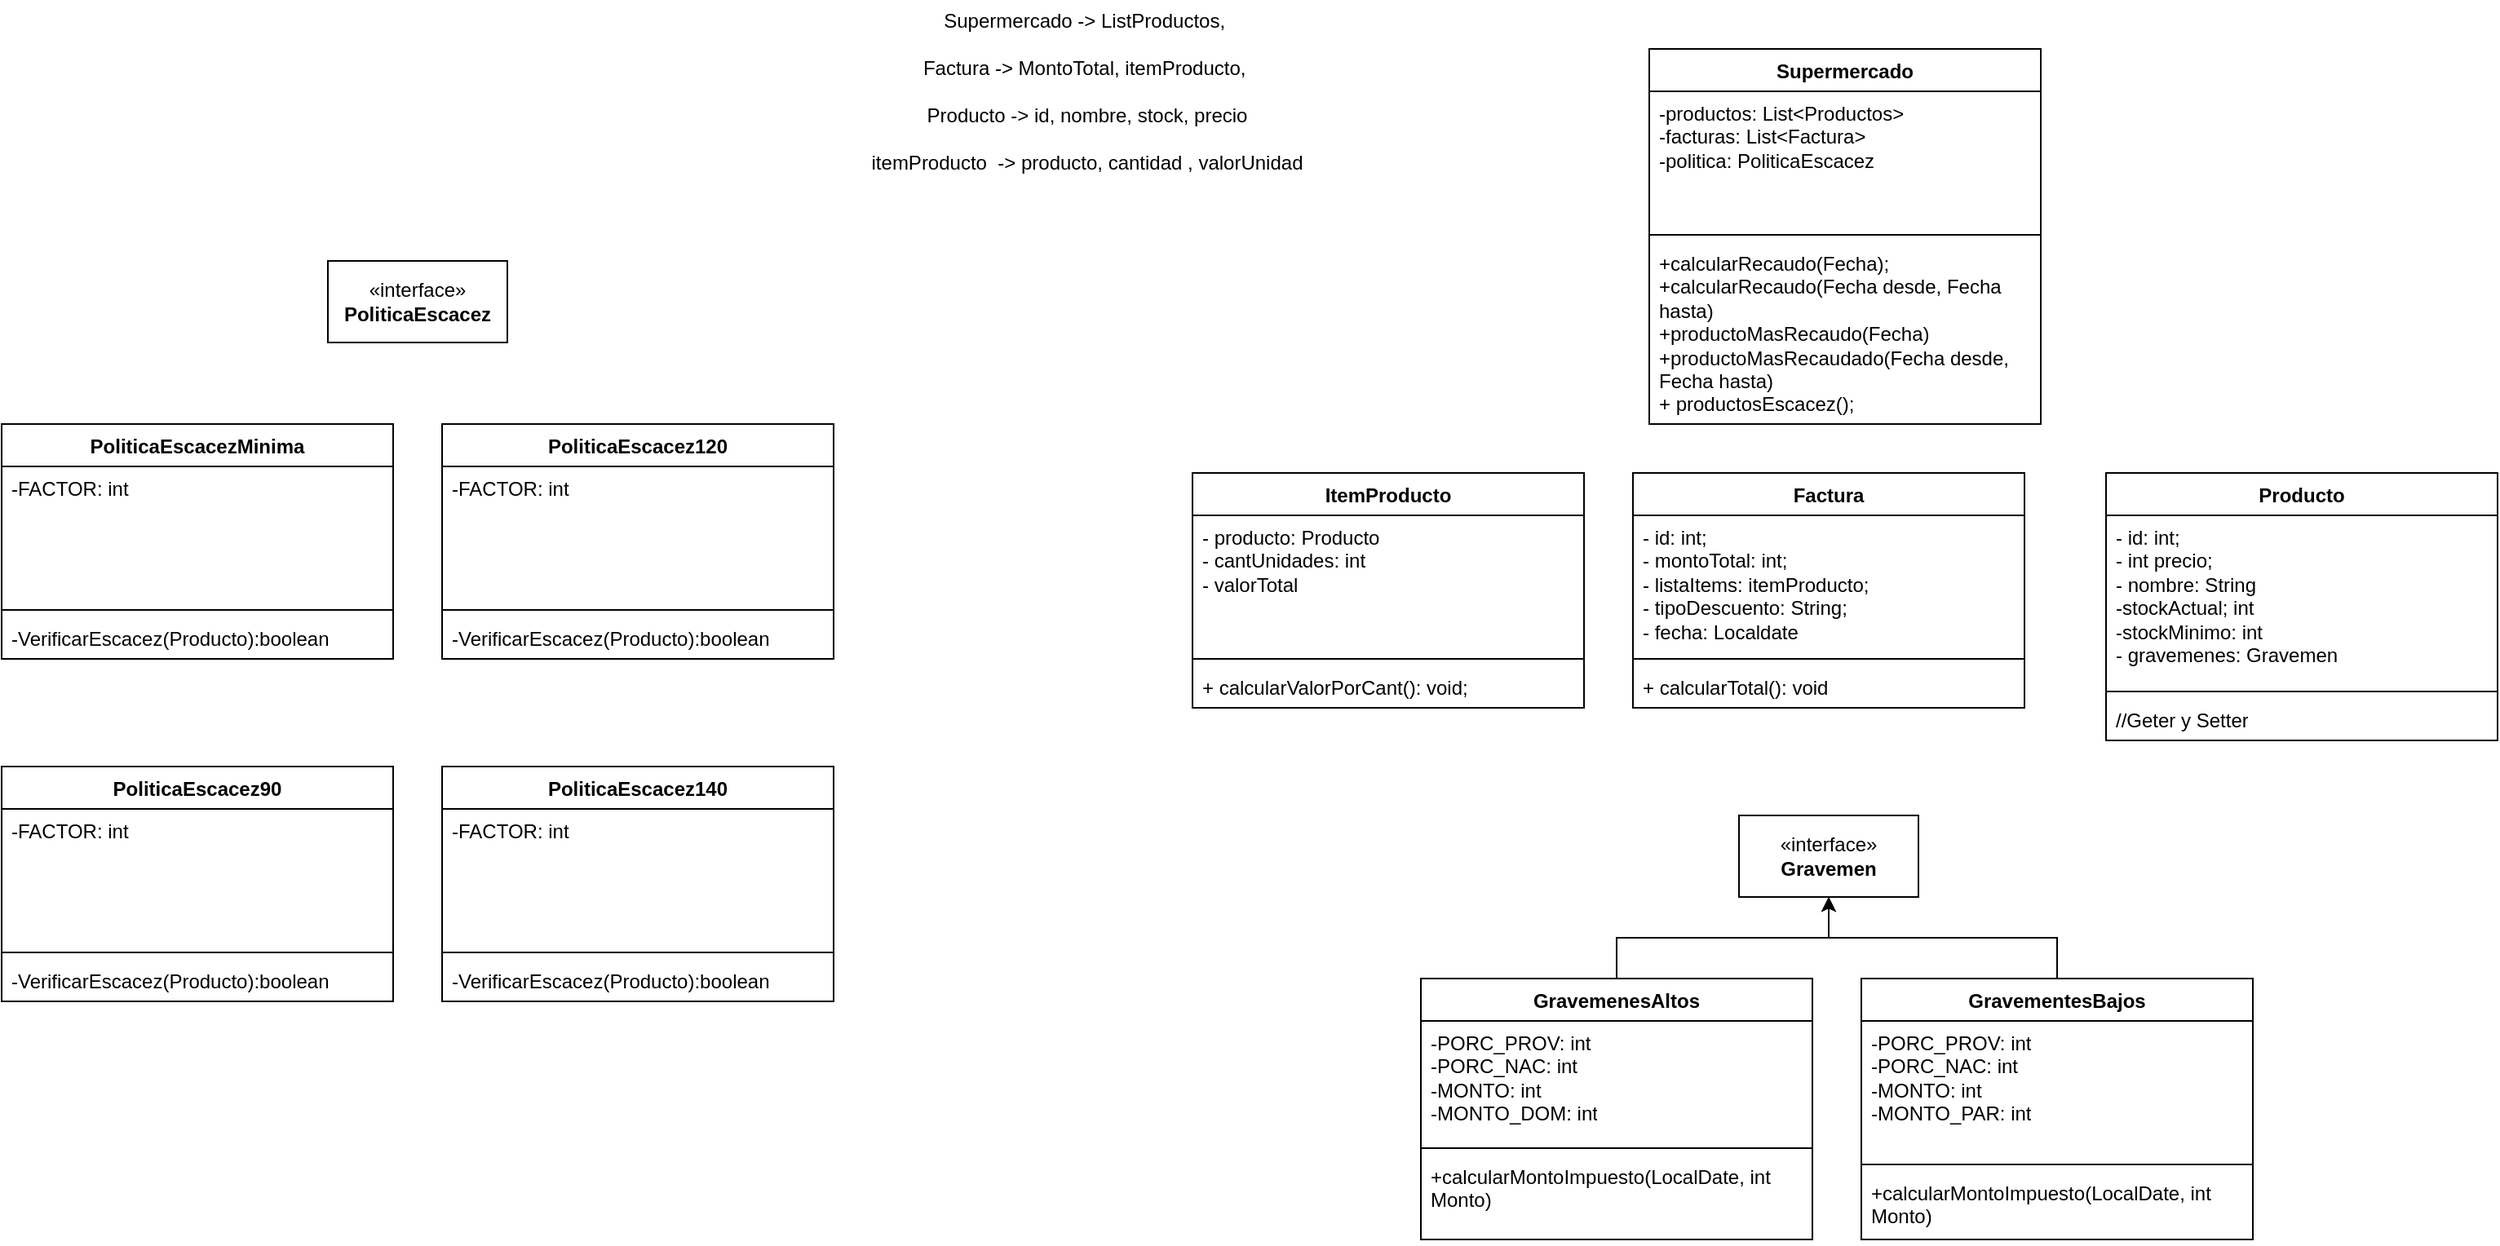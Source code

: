 <mxfile version="24.6.1" type="device">
  <diagram name="Page-1" id="jby3PDXUizckSa044d9u">
    <mxGraphModel dx="2901" dy="1020" grid="1" gridSize="10" guides="1" tooltips="1" connect="1" arrows="1" fold="1" page="1" pageScale="1" pageWidth="1169" pageHeight="827" math="0" shadow="0">
      <root>
        <mxCell id="0" />
        <mxCell id="1" parent="0" />
        <mxCell id="W6RqWeKhswv4tUXHCPIY-1" value="&lt;div&gt;Supermercado -&amp;gt; ListProductos,&amp;nbsp;&lt;/div&gt;&lt;div&gt;&lt;br&gt;&lt;/div&gt;&lt;div&gt;Factura -&amp;gt; MontoTotal, itemProducto,&amp;nbsp;&lt;/div&gt;&lt;div&gt;&lt;br&gt;&lt;/div&gt;Producto -&amp;gt; id, nombre, stock, precio&lt;div&gt;&lt;br&gt;&lt;/div&gt;&lt;div&gt;itemProducto&amp;nbsp; -&amp;gt; producto, cantidad , valorUnidad&lt;/div&gt;&lt;div&gt;&lt;br&gt;&lt;div&gt;&lt;br&gt;&lt;/div&gt;&lt;div&gt;&lt;br&gt;&lt;/div&gt;&lt;/div&gt;&lt;div&gt;&lt;br&gt;&lt;/div&gt;" style="text;html=1;align=center;verticalAlign=middle;resizable=0;points=[];autosize=1;strokeColor=none;fillColor=none;" vertex="1" parent="1">
          <mxGeometry x="-10" y="40" width="290" height="170" as="geometry" />
        </mxCell>
        <mxCell id="W6RqWeKhswv4tUXHCPIY-108" value="Factura" style="swimlane;fontStyle=1;align=center;verticalAlign=top;childLayout=stackLayout;horizontal=1;startSize=26;horizontalStack=0;resizeParent=1;resizeParentMax=0;resizeLast=0;collapsible=1;marginBottom=0;whiteSpace=wrap;html=1;" vertex="1" parent="1">
          <mxGeometry x="470" y="330" width="240" height="144" as="geometry" />
        </mxCell>
        <mxCell id="W6RqWeKhswv4tUXHCPIY-109" value="- id: int;&lt;div&gt;- montoTotal: int;&lt;/div&gt;&lt;div&gt;- listaItems: itemProducto;&lt;/div&gt;&lt;div&gt;- tipoDescuento: String;&lt;/div&gt;&lt;div&gt;- fecha: Localdate&lt;/div&gt;" style="text;strokeColor=none;fillColor=none;align=left;verticalAlign=top;spacingLeft=4;spacingRight=4;overflow=hidden;rotatable=0;points=[[0,0.5],[1,0.5]];portConstraint=eastwest;whiteSpace=wrap;html=1;" vertex="1" parent="W6RqWeKhswv4tUXHCPIY-108">
          <mxGeometry y="26" width="240" height="84" as="geometry" />
        </mxCell>
        <mxCell id="W6RqWeKhswv4tUXHCPIY-110" value="" style="line;strokeWidth=1;fillColor=none;align=left;verticalAlign=middle;spacingTop=-1;spacingLeft=3;spacingRight=3;rotatable=0;labelPosition=right;points=[];portConstraint=eastwest;strokeColor=inherit;" vertex="1" parent="W6RqWeKhswv4tUXHCPIY-108">
          <mxGeometry y="110" width="240" height="8" as="geometry" />
        </mxCell>
        <mxCell id="W6RqWeKhswv4tUXHCPIY-111" value="+ calcularTotal(): void" style="text;strokeColor=none;fillColor=none;align=left;verticalAlign=top;spacingLeft=4;spacingRight=4;overflow=hidden;rotatable=0;points=[[0,0.5],[1,0.5]];portConstraint=eastwest;whiteSpace=wrap;html=1;" vertex="1" parent="W6RqWeKhswv4tUXHCPIY-108">
          <mxGeometry y="118" width="240" height="26" as="geometry" />
        </mxCell>
        <mxCell id="W6RqWeKhswv4tUXHCPIY-112" value="Producto" style="swimlane;fontStyle=1;align=center;verticalAlign=top;childLayout=stackLayout;horizontal=1;startSize=26;horizontalStack=0;resizeParent=1;resizeParentMax=0;resizeLast=0;collapsible=1;marginBottom=0;whiteSpace=wrap;html=1;" vertex="1" parent="1">
          <mxGeometry x="760" y="330" width="240" height="164" as="geometry" />
        </mxCell>
        <mxCell id="W6RqWeKhswv4tUXHCPIY-113" value="- id: int;&lt;div&gt;- int precio;&lt;/div&gt;&lt;div&gt;- nombre: String&lt;/div&gt;&lt;div&gt;-stockActual; int&lt;/div&gt;&lt;div&gt;-stockMinimo: int&lt;/div&gt;&lt;div&gt;&lt;span style=&quot;background-color: initial;&quot;&gt;- gravemenes: Gravemen&lt;/span&gt;&lt;/div&gt;" style="text;strokeColor=none;fillColor=none;align=left;verticalAlign=top;spacingLeft=4;spacingRight=4;overflow=hidden;rotatable=0;points=[[0,0.5],[1,0.5]];portConstraint=eastwest;whiteSpace=wrap;html=1;" vertex="1" parent="W6RqWeKhswv4tUXHCPIY-112">
          <mxGeometry y="26" width="240" height="104" as="geometry" />
        </mxCell>
        <mxCell id="W6RqWeKhswv4tUXHCPIY-114" value="" style="line;strokeWidth=1;fillColor=none;align=left;verticalAlign=middle;spacingTop=-1;spacingLeft=3;spacingRight=3;rotatable=0;labelPosition=right;points=[];portConstraint=eastwest;strokeColor=inherit;" vertex="1" parent="W6RqWeKhswv4tUXHCPIY-112">
          <mxGeometry y="130" width="240" height="8" as="geometry" />
        </mxCell>
        <mxCell id="W6RqWeKhswv4tUXHCPIY-115" value="//Geter y Setter" style="text;strokeColor=none;fillColor=none;align=left;verticalAlign=top;spacingLeft=4;spacingRight=4;overflow=hidden;rotatable=0;points=[[0,0.5],[1,0.5]];portConstraint=eastwest;whiteSpace=wrap;html=1;" vertex="1" parent="W6RqWeKhswv4tUXHCPIY-112">
          <mxGeometry y="138" width="240" height="26" as="geometry" />
        </mxCell>
        <mxCell id="W6RqWeKhswv4tUXHCPIY-116" value="ItemProducto" style="swimlane;fontStyle=1;align=center;verticalAlign=top;childLayout=stackLayout;horizontal=1;startSize=26;horizontalStack=0;resizeParent=1;resizeParentMax=0;resizeLast=0;collapsible=1;marginBottom=0;whiteSpace=wrap;html=1;" vertex="1" parent="1">
          <mxGeometry x="200" y="330" width="240" height="144" as="geometry" />
        </mxCell>
        <mxCell id="W6RqWeKhswv4tUXHCPIY-117" value="- producto: Producto&lt;div&gt;- cantUnidades: int&lt;/div&gt;&lt;div&gt;- valorTotal&lt;/div&gt;&lt;div&gt;&lt;br&gt;&lt;/div&gt;" style="text;strokeColor=none;fillColor=none;align=left;verticalAlign=top;spacingLeft=4;spacingRight=4;overflow=hidden;rotatable=0;points=[[0,0.5],[1,0.5]];portConstraint=eastwest;whiteSpace=wrap;html=1;" vertex="1" parent="W6RqWeKhswv4tUXHCPIY-116">
          <mxGeometry y="26" width="240" height="84" as="geometry" />
        </mxCell>
        <mxCell id="W6RqWeKhswv4tUXHCPIY-118" value="" style="line;strokeWidth=1;fillColor=none;align=left;verticalAlign=middle;spacingTop=-1;spacingLeft=3;spacingRight=3;rotatable=0;labelPosition=right;points=[];portConstraint=eastwest;strokeColor=inherit;" vertex="1" parent="W6RqWeKhswv4tUXHCPIY-116">
          <mxGeometry y="110" width="240" height="8" as="geometry" />
        </mxCell>
        <mxCell id="W6RqWeKhswv4tUXHCPIY-119" value="+ calcularValorPorCant(): void;" style="text;strokeColor=none;fillColor=none;align=left;verticalAlign=top;spacingLeft=4;spacingRight=4;overflow=hidden;rotatable=0;points=[[0,0.5],[1,0.5]];portConstraint=eastwest;whiteSpace=wrap;html=1;" vertex="1" parent="W6RqWeKhswv4tUXHCPIY-116">
          <mxGeometry y="118" width="240" height="26" as="geometry" />
        </mxCell>
        <mxCell id="W6RqWeKhswv4tUXHCPIY-124" value="Supermercado" style="swimlane;fontStyle=1;align=center;verticalAlign=top;childLayout=stackLayout;horizontal=1;startSize=26;horizontalStack=0;resizeParent=1;resizeParentMax=0;resizeLast=0;collapsible=1;marginBottom=0;whiteSpace=wrap;html=1;" vertex="1" parent="1">
          <mxGeometry x="480" y="70" width="240" height="230" as="geometry" />
        </mxCell>
        <mxCell id="W6RqWeKhswv4tUXHCPIY-125" value="-productos: List&amp;lt;Productos&amp;gt;&lt;div&gt;-facturas: List&amp;lt;Factura&amp;gt;&lt;/div&gt;&lt;div&gt;-politica: PoliticaEscacez&lt;/div&gt;" style="text;strokeColor=none;fillColor=none;align=left;verticalAlign=top;spacingLeft=4;spacingRight=4;overflow=hidden;rotatable=0;points=[[0,0.5],[1,0.5]];portConstraint=eastwest;whiteSpace=wrap;html=1;" vertex="1" parent="W6RqWeKhswv4tUXHCPIY-124">
          <mxGeometry y="26" width="240" height="84" as="geometry" />
        </mxCell>
        <mxCell id="W6RqWeKhswv4tUXHCPIY-126" value="" style="line;strokeWidth=1;fillColor=none;align=left;verticalAlign=middle;spacingTop=-1;spacingLeft=3;spacingRight=3;rotatable=0;labelPosition=right;points=[];portConstraint=eastwest;strokeColor=inherit;" vertex="1" parent="W6RqWeKhswv4tUXHCPIY-124">
          <mxGeometry y="110" width="240" height="8" as="geometry" />
        </mxCell>
        <mxCell id="W6RqWeKhswv4tUXHCPIY-127" value="+calcularRecaudo(Fecha);&lt;div&gt;+calcularRecaudo(Fecha desde, Fecha hasta)&lt;/div&gt;&lt;div&gt;+productoMasRecaudo(Fecha)&lt;/div&gt;&lt;div&gt;+productoMasRecaudado&lt;span style=&quot;background-color: initial;&quot;&gt;(Fecha desde, Fecha hasta)&lt;/span&gt;&lt;/div&gt;&lt;div&gt;+ productosEscacez();&lt;/div&gt;" style="text;strokeColor=none;fillColor=none;align=left;verticalAlign=top;spacingLeft=4;spacingRight=4;overflow=hidden;rotatable=0;points=[[0,0.5],[1,0.5]];portConstraint=eastwest;whiteSpace=wrap;html=1;" vertex="1" parent="W6RqWeKhswv4tUXHCPIY-124">
          <mxGeometry y="118" width="240" height="112" as="geometry" />
        </mxCell>
        <mxCell id="W6RqWeKhswv4tUXHCPIY-137" style="edgeStyle=orthogonalEdgeStyle;rounded=0;orthogonalLoop=1;jettySize=auto;html=1;entryX=0.5;entryY=1;entryDx=0;entryDy=0;" edge="1" parent="1" source="W6RqWeKhswv4tUXHCPIY-128" target="W6RqWeKhswv4tUXHCPIY-132">
          <mxGeometry relative="1" as="geometry" />
        </mxCell>
        <mxCell id="W6RqWeKhswv4tUXHCPIY-128" value="GravemenesAltos" style="swimlane;fontStyle=1;align=center;verticalAlign=top;childLayout=stackLayout;horizontal=1;startSize=26;horizontalStack=0;resizeParent=1;resizeParentMax=0;resizeLast=0;collapsible=1;marginBottom=0;whiteSpace=wrap;html=1;" vertex="1" parent="1">
          <mxGeometry x="340" y="640" width="240" height="160" as="geometry" />
        </mxCell>
        <mxCell id="W6RqWeKhswv4tUXHCPIY-129" value="-PORC_PROV: int&lt;div&gt;-PORC_NAC: int&lt;/div&gt;&lt;div&gt;-MONTO: int&lt;/div&gt;&lt;div&gt;-MONTO_DOM: int&lt;/div&gt;" style="text;strokeColor=none;fillColor=none;align=left;verticalAlign=top;spacingLeft=4;spacingRight=4;overflow=hidden;rotatable=0;points=[[0,0.5],[1,0.5]];portConstraint=eastwest;whiteSpace=wrap;html=1;" vertex="1" parent="W6RqWeKhswv4tUXHCPIY-128">
          <mxGeometry y="26" width="240" height="74" as="geometry" />
        </mxCell>
        <mxCell id="W6RqWeKhswv4tUXHCPIY-130" value="" style="line;strokeWidth=1;fillColor=none;align=left;verticalAlign=middle;spacingTop=-1;spacingLeft=3;spacingRight=3;rotatable=0;labelPosition=right;points=[];portConstraint=eastwest;strokeColor=inherit;" vertex="1" parent="W6RqWeKhswv4tUXHCPIY-128">
          <mxGeometry y="100" width="240" height="8" as="geometry" />
        </mxCell>
        <mxCell id="W6RqWeKhswv4tUXHCPIY-131" value="+calcularMontoImpuesto(LocalDate, int Monto)" style="text;strokeColor=none;fillColor=none;align=left;verticalAlign=top;spacingLeft=4;spacingRight=4;overflow=hidden;rotatable=0;points=[[0,0.5],[1,0.5]];portConstraint=eastwest;whiteSpace=wrap;html=1;" vertex="1" parent="W6RqWeKhswv4tUXHCPIY-128">
          <mxGeometry y="108" width="240" height="52" as="geometry" />
        </mxCell>
        <mxCell id="W6RqWeKhswv4tUXHCPIY-132" value="«interface»&lt;br&gt;&lt;b&gt;Gravemen&lt;/b&gt;" style="html=1;whiteSpace=wrap;" vertex="1" parent="1">
          <mxGeometry x="535" y="540" width="110" height="50" as="geometry" />
        </mxCell>
        <mxCell id="W6RqWeKhswv4tUXHCPIY-138" style="edgeStyle=orthogonalEdgeStyle;rounded=0;orthogonalLoop=1;jettySize=auto;html=1;entryX=0.5;entryY=1;entryDx=0;entryDy=0;" edge="1" parent="1" source="W6RqWeKhswv4tUXHCPIY-133" target="W6RqWeKhswv4tUXHCPIY-132">
          <mxGeometry relative="1" as="geometry" />
        </mxCell>
        <mxCell id="W6RqWeKhswv4tUXHCPIY-133" value="GravementesBajos" style="swimlane;fontStyle=1;align=center;verticalAlign=top;childLayout=stackLayout;horizontal=1;startSize=26;horizontalStack=0;resizeParent=1;resizeParentMax=0;resizeLast=0;collapsible=1;marginBottom=0;whiteSpace=wrap;html=1;" vertex="1" parent="1">
          <mxGeometry x="610" y="640" width="240" height="160" as="geometry" />
        </mxCell>
        <mxCell id="W6RqWeKhswv4tUXHCPIY-134" value="&lt;div&gt;-PORC_PROV: int&lt;div&gt;-PORC_NAC: int&lt;/div&gt;&lt;div&gt;-MONTO: int&lt;/div&gt;&lt;div&gt;-MONTO_PAR: int&lt;/div&gt;&lt;/div&gt;" style="text;strokeColor=none;fillColor=none;align=left;verticalAlign=top;spacingLeft=4;spacingRight=4;overflow=hidden;rotatable=0;points=[[0,0.5],[1,0.5]];portConstraint=eastwest;whiteSpace=wrap;html=1;" vertex="1" parent="W6RqWeKhswv4tUXHCPIY-133">
          <mxGeometry y="26" width="240" height="84" as="geometry" />
        </mxCell>
        <mxCell id="W6RqWeKhswv4tUXHCPIY-135" value="" style="line;strokeWidth=1;fillColor=none;align=left;verticalAlign=middle;spacingTop=-1;spacingLeft=3;spacingRight=3;rotatable=0;labelPosition=right;points=[];portConstraint=eastwest;strokeColor=inherit;" vertex="1" parent="W6RqWeKhswv4tUXHCPIY-133">
          <mxGeometry y="110" width="240" height="8" as="geometry" />
        </mxCell>
        <mxCell id="W6RqWeKhswv4tUXHCPIY-136" value="+calcularMontoImpuesto(LocalDate, int Monto)" style="text;strokeColor=none;fillColor=none;align=left;verticalAlign=top;spacingLeft=4;spacingRight=4;overflow=hidden;rotatable=0;points=[[0,0.5],[1,0.5]];portConstraint=eastwest;whiteSpace=wrap;html=1;" vertex="1" parent="W6RqWeKhswv4tUXHCPIY-133">
          <mxGeometry y="118" width="240" height="42" as="geometry" />
        </mxCell>
        <mxCell id="W6RqWeKhswv4tUXHCPIY-139" value="PoliticaEscacezMinima" style="swimlane;fontStyle=1;align=center;verticalAlign=top;childLayout=stackLayout;horizontal=1;startSize=26;horizontalStack=0;resizeParent=1;resizeParentMax=0;resizeLast=0;collapsible=1;marginBottom=0;whiteSpace=wrap;html=1;" vertex="1" parent="1">
          <mxGeometry x="-530" y="300" width="240" height="144" as="geometry" />
        </mxCell>
        <mxCell id="W6RqWeKhswv4tUXHCPIY-140" value="&lt;div&gt;-FACTOR: int&lt;/div&gt;" style="text;strokeColor=none;fillColor=none;align=left;verticalAlign=top;spacingLeft=4;spacingRight=4;overflow=hidden;rotatable=0;points=[[0,0.5],[1,0.5]];portConstraint=eastwest;whiteSpace=wrap;html=1;" vertex="1" parent="W6RqWeKhswv4tUXHCPIY-139">
          <mxGeometry y="26" width="240" height="84" as="geometry" />
        </mxCell>
        <mxCell id="W6RqWeKhswv4tUXHCPIY-141" value="" style="line;strokeWidth=1;fillColor=none;align=left;verticalAlign=middle;spacingTop=-1;spacingLeft=3;spacingRight=3;rotatable=0;labelPosition=right;points=[];portConstraint=eastwest;strokeColor=inherit;" vertex="1" parent="W6RqWeKhswv4tUXHCPIY-139">
          <mxGeometry y="110" width="240" height="8" as="geometry" />
        </mxCell>
        <mxCell id="W6RqWeKhswv4tUXHCPIY-142" value="-VerificarEscacez(Producto):boolean" style="text;strokeColor=none;fillColor=none;align=left;verticalAlign=top;spacingLeft=4;spacingRight=4;overflow=hidden;rotatable=0;points=[[0,0.5],[1,0.5]];portConstraint=eastwest;whiteSpace=wrap;html=1;" vertex="1" parent="W6RqWeKhswv4tUXHCPIY-139">
          <mxGeometry y="118" width="240" height="26" as="geometry" />
        </mxCell>
        <mxCell id="W6RqWeKhswv4tUXHCPIY-143" value="«interface»&lt;br&gt;&lt;b&gt;PoliticaEscacez&lt;/b&gt;" style="html=1;whiteSpace=wrap;" vertex="1" parent="1">
          <mxGeometry x="-330" y="200" width="110" height="50" as="geometry" />
        </mxCell>
        <mxCell id="W6RqWeKhswv4tUXHCPIY-144" value="PoliticaEscacez120" style="swimlane;fontStyle=1;align=center;verticalAlign=top;childLayout=stackLayout;horizontal=1;startSize=26;horizontalStack=0;resizeParent=1;resizeParentMax=0;resizeLast=0;collapsible=1;marginBottom=0;whiteSpace=wrap;html=1;" vertex="1" parent="1">
          <mxGeometry x="-260" y="300" width="240" height="144" as="geometry" />
        </mxCell>
        <mxCell id="W6RqWeKhswv4tUXHCPIY-145" value="&lt;div&gt;-FACTOR: int&lt;br&gt;&lt;/div&gt;" style="text;strokeColor=none;fillColor=none;align=left;verticalAlign=top;spacingLeft=4;spacingRight=4;overflow=hidden;rotatable=0;points=[[0,0.5],[1,0.5]];portConstraint=eastwest;whiteSpace=wrap;html=1;" vertex="1" parent="W6RqWeKhswv4tUXHCPIY-144">
          <mxGeometry y="26" width="240" height="84" as="geometry" />
        </mxCell>
        <mxCell id="W6RqWeKhswv4tUXHCPIY-146" value="" style="line;strokeWidth=1;fillColor=none;align=left;verticalAlign=middle;spacingTop=-1;spacingLeft=3;spacingRight=3;rotatable=0;labelPosition=right;points=[];portConstraint=eastwest;strokeColor=inherit;" vertex="1" parent="W6RqWeKhswv4tUXHCPIY-144">
          <mxGeometry y="110" width="240" height="8" as="geometry" />
        </mxCell>
        <mxCell id="W6RqWeKhswv4tUXHCPIY-147" value="-VerificarEscacez(Producto):boolean" style="text;strokeColor=none;fillColor=none;align=left;verticalAlign=top;spacingLeft=4;spacingRight=4;overflow=hidden;rotatable=0;points=[[0,0.5],[1,0.5]];portConstraint=eastwest;whiteSpace=wrap;html=1;" vertex="1" parent="W6RqWeKhswv4tUXHCPIY-144">
          <mxGeometry y="118" width="240" height="26" as="geometry" />
        </mxCell>
        <mxCell id="W6RqWeKhswv4tUXHCPIY-148" value="PoliticaEscacez90" style="swimlane;fontStyle=1;align=center;verticalAlign=top;childLayout=stackLayout;horizontal=1;startSize=26;horizontalStack=0;resizeParent=1;resizeParentMax=0;resizeLast=0;collapsible=1;marginBottom=0;whiteSpace=wrap;html=1;" vertex="1" parent="1">
          <mxGeometry x="-530" y="510" width="240" height="144" as="geometry" />
        </mxCell>
        <mxCell id="W6RqWeKhswv4tUXHCPIY-149" value="&lt;div&gt;-FACTOR: int&lt;br&gt;&lt;/div&gt;" style="text;strokeColor=none;fillColor=none;align=left;verticalAlign=top;spacingLeft=4;spacingRight=4;overflow=hidden;rotatable=0;points=[[0,0.5],[1,0.5]];portConstraint=eastwest;whiteSpace=wrap;html=1;" vertex="1" parent="W6RqWeKhswv4tUXHCPIY-148">
          <mxGeometry y="26" width="240" height="84" as="geometry" />
        </mxCell>
        <mxCell id="W6RqWeKhswv4tUXHCPIY-150" value="" style="line;strokeWidth=1;fillColor=none;align=left;verticalAlign=middle;spacingTop=-1;spacingLeft=3;spacingRight=3;rotatable=0;labelPosition=right;points=[];portConstraint=eastwest;strokeColor=inherit;" vertex="1" parent="W6RqWeKhswv4tUXHCPIY-148">
          <mxGeometry y="110" width="240" height="8" as="geometry" />
        </mxCell>
        <mxCell id="W6RqWeKhswv4tUXHCPIY-151" value="-VerificarEscacez(Producto):boolean" style="text;strokeColor=none;fillColor=none;align=left;verticalAlign=top;spacingLeft=4;spacingRight=4;overflow=hidden;rotatable=0;points=[[0,0.5],[1,0.5]];portConstraint=eastwest;whiteSpace=wrap;html=1;" vertex="1" parent="W6RqWeKhswv4tUXHCPIY-148">
          <mxGeometry y="118" width="240" height="26" as="geometry" />
        </mxCell>
        <mxCell id="W6RqWeKhswv4tUXHCPIY-152" value="PoliticaEscacez140" style="swimlane;fontStyle=1;align=center;verticalAlign=top;childLayout=stackLayout;horizontal=1;startSize=26;horizontalStack=0;resizeParent=1;resizeParentMax=0;resizeLast=0;collapsible=1;marginBottom=0;whiteSpace=wrap;html=1;" vertex="1" parent="1">
          <mxGeometry x="-260" y="510" width="240" height="144" as="geometry" />
        </mxCell>
        <mxCell id="W6RqWeKhswv4tUXHCPIY-153" value="&lt;div&gt;-FACTOR: int&lt;br&gt;&lt;/div&gt;" style="text;strokeColor=none;fillColor=none;align=left;verticalAlign=top;spacingLeft=4;spacingRight=4;overflow=hidden;rotatable=0;points=[[0,0.5],[1,0.5]];portConstraint=eastwest;whiteSpace=wrap;html=1;" vertex="1" parent="W6RqWeKhswv4tUXHCPIY-152">
          <mxGeometry y="26" width="240" height="84" as="geometry" />
        </mxCell>
        <mxCell id="W6RqWeKhswv4tUXHCPIY-154" value="" style="line;strokeWidth=1;fillColor=none;align=left;verticalAlign=middle;spacingTop=-1;spacingLeft=3;spacingRight=3;rotatable=0;labelPosition=right;points=[];portConstraint=eastwest;strokeColor=inherit;" vertex="1" parent="W6RqWeKhswv4tUXHCPIY-152">
          <mxGeometry y="110" width="240" height="8" as="geometry" />
        </mxCell>
        <mxCell id="W6RqWeKhswv4tUXHCPIY-155" value="-VerificarEscacez(Producto):boolean" style="text;strokeColor=none;fillColor=none;align=left;verticalAlign=top;spacingLeft=4;spacingRight=4;overflow=hidden;rotatable=0;points=[[0,0.5],[1,0.5]];portConstraint=eastwest;whiteSpace=wrap;html=1;" vertex="1" parent="W6RqWeKhswv4tUXHCPIY-152">
          <mxGeometry y="118" width="240" height="26" as="geometry" />
        </mxCell>
      </root>
    </mxGraphModel>
  </diagram>
</mxfile>
